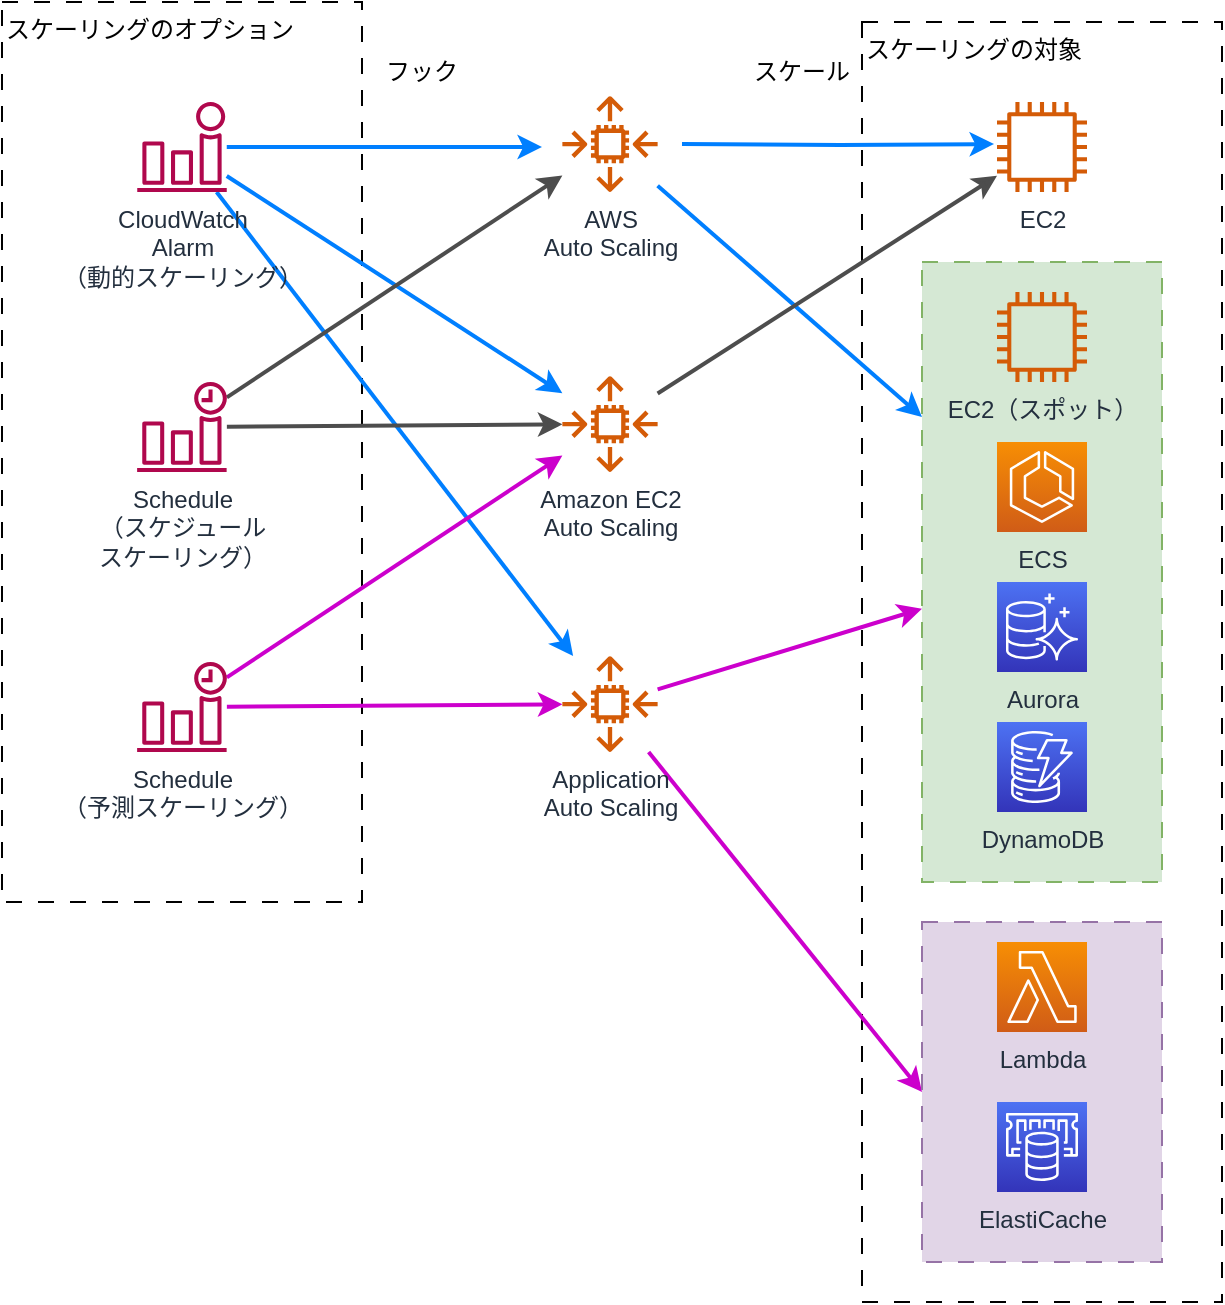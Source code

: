 <mxfile version="21.0.6" type="github" pages="6">
  <diagram name="Page-1" id="WvbBg32lGgJ5YiQN1U2Q">
    <mxGraphModel dx="1434" dy="732" grid="1" gridSize="10" guides="1" tooltips="1" connect="1" arrows="1" fold="1" page="1" pageScale="1" pageWidth="850" pageHeight="1100" math="0" shadow="0">
      <root>
        <mxCell id="0" />
        <mxCell id="1" parent="0" />
        <mxCell id="C5bsfpaRt19e3PNGSJn6-1" value="スケーリングのオプション" style="rounded=0;whiteSpace=wrap;html=1;align=left;dashed=1;dashPattern=8 8;verticalAlign=top;" vertex="1" parent="1">
          <mxGeometry x="80" y="80" width="180" height="450" as="geometry" />
        </mxCell>
        <mxCell id="C5bsfpaRt19e3PNGSJn6-2" value="スケーリングの対象" style="rounded=0;whiteSpace=wrap;html=1;align=left;dashed=1;dashPattern=8 8;verticalAlign=top;" vertex="1" parent="1">
          <mxGeometry x="510" y="90" width="180" height="640" as="geometry" />
        </mxCell>
        <mxCell id="C5bsfpaRt19e3PNGSJn6-19" style="edgeStyle=orthogonalEdgeStyle;rounded=0;orthogonalLoop=1;jettySize=auto;html=1;strokeWidth=2;strokeColor=#007FFF;" edge="1" parent="1" source="C5bsfpaRt19e3PNGSJn6-3">
          <mxGeometry relative="1" as="geometry">
            <mxPoint x="350" y="152.5" as="targetPoint" />
          </mxGeometry>
        </mxCell>
        <mxCell id="C5bsfpaRt19e3PNGSJn6-20" style="rounded=0;orthogonalLoop=1;jettySize=auto;html=1;strokeWidth=2;strokeColor=#007FFF;" edge="1" parent="1" source="C5bsfpaRt19e3PNGSJn6-3" target="C5bsfpaRt19e3PNGSJn6-7">
          <mxGeometry relative="1" as="geometry">
            <mxPoint x="350" y="290" as="targetPoint" />
          </mxGeometry>
        </mxCell>
        <mxCell id="C5bsfpaRt19e3PNGSJn6-21" style="rounded=0;orthogonalLoop=1;jettySize=auto;html=1;strokeWidth=2;strokeColor=#007FFF;" edge="1" parent="1" source="C5bsfpaRt19e3PNGSJn6-3" target="C5bsfpaRt19e3PNGSJn6-8">
          <mxGeometry relative="1" as="geometry" />
        </mxCell>
        <mxCell id="C5bsfpaRt19e3PNGSJn6-3" value="CloudWatch&lt;br&gt;Alarm&lt;br&gt;（動的スケーリング）" style="sketch=0;outlineConnect=0;fontColor=#232F3E;gradientColor=none;fillColor=#B0084D;strokeColor=none;dashed=0;verticalLabelPosition=bottom;verticalAlign=top;align=center;html=1;fontSize=12;fontStyle=0;aspect=fixed;pointerEvents=1;shape=mxgraph.aws4.alarm;" vertex="1" parent="1">
          <mxGeometry x="147.5" y="130" width="45" height="45" as="geometry" />
        </mxCell>
        <mxCell id="C5bsfpaRt19e3PNGSJn6-27" style="rounded=0;orthogonalLoop=1;jettySize=auto;html=1;strokeWidth=2;strokeColor=#CC00CC;" edge="1" parent="1" source="C5bsfpaRt19e3PNGSJn6-4" target="C5bsfpaRt19e3PNGSJn6-7">
          <mxGeometry relative="1" as="geometry" />
        </mxCell>
        <mxCell id="C5bsfpaRt19e3PNGSJn6-28" style="rounded=0;orthogonalLoop=1;jettySize=auto;html=1;strokeWidth=2;strokeColor=#CC00CC;" edge="1" parent="1" source="C5bsfpaRt19e3PNGSJn6-4" target="C5bsfpaRt19e3PNGSJn6-8">
          <mxGeometry relative="1" as="geometry" />
        </mxCell>
        <mxCell id="C5bsfpaRt19e3PNGSJn6-4" value="Schedule&lt;br&gt;（予測スケーリング）" style="sketch=0;outlineConnect=0;fontColor=#232F3E;gradientColor=none;fillColor=#B0084D;strokeColor=none;dashed=0;verticalLabelPosition=bottom;verticalAlign=top;align=center;html=1;fontSize=12;fontStyle=0;aspect=fixed;pointerEvents=1;shape=mxgraph.aws4.event_time_based;" vertex="1" parent="1">
          <mxGeometry x="147.5" y="410" width="45" height="45" as="geometry" />
        </mxCell>
        <mxCell id="C5bsfpaRt19e3PNGSJn6-24" style="rounded=0;orthogonalLoop=1;jettySize=auto;html=1;strokeWidth=2;strokeColor=#4D4D4D;" edge="1" parent="1" source="C5bsfpaRt19e3PNGSJn6-5" target="C5bsfpaRt19e3PNGSJn6-6">
          <mxGeometry relative="1" as="geometry" />
        </mxCell>
        <mxCell id="C5bsfpaRt19e3PNGSJn6-25" style="rounded=0;orthogonalLoop=1;jettySize=auto;html=1;strokeWidth=2;strokeColor=#4D4D4D;" edge="1" parent="1" source="C5bsfpaRt19e3PNGSJn6-5" target="C5bsfpaRt19e3PNGSJn6-7">
          <mxGeometry relative="1" as="geometry" />
        </mxCell>
        <mxCell id="C5bsfpaRt19e3PNGSJn6-5" value="Schedule&lt;br&gt;（スケジュール&lt;br&gt;スケーリング）" style="sketch=0;outlineConnect=0;fontColor=#232F3E;gradientColor=none;fillColor=#B0084D;strokeColor=none;dashed=0;verticalLabelPosition=bottom;verticalAlign=top;align=center;html=1;fontSize=12;fontStyle=0;aspect=fixed;pointerEvents=1;shape=mxgraph.aws4.event_time_based;" vertex="1" parent="1">
          <mxGeometry x="147.5" y="270" width="45" height="45" as="geometry" />
        </mxCell>
        <mxCell id="C5bsfpaRt19e3PNGSJn6-22" style="edgeStyle=orthogonalEdgeStyle;rounded=0;orthogonalLoop=1;jettySize=auto;html=1;entryX=-0.033;entryY=0.467;entryDx=0;entryDy=0;entryPerimeter=0;strokeWidth=2;strokeColor=#007FFF;" edge="1" parent="1" target="C5bsfpaRt19e3PNGSJn6-10">
          <mxGeometry relative="1" as="geometry">
            <mxPoint x="420" y="151" as="sourcePoint" />
          </mxGeometry>
        </mxCell>
        <mxCell id="C5bsfpaRt19e3PNGSJn6-23" style="rounded=0;orthogonalLoop=1;jettySize=auto;html=1;entryX=0;entryY=0.25;entryDx=0;entryDy=0;strokeWidth=2;strokeColor=#007FFF;" edge="1" parent="1" source="C5bsfpaRt19e3PNGSJn6-6" target="C5bsfpaRt19e3PNGSJn6-11">
          <mxGeometry relative="1" as="geometry" />
        </mxCell>
        <mxCell id="C5bsfpaRt19e3PNGSJn6-6" value="AWS&lt;br&gt;Auto Scaling" style="sketch=0;outlineConnect=0;fontColor=#232F3E;gradientColor=none;fillColor=#D45B07;strokeColor=none;dashed=0;verticalLabelPosition=bottom;verticalAlign=top;align=center;html=1;fontSize=12;fontStyle=0;aspect=fixed;pointerEvents=1;shape=mxgraph.aws4.auto_scaling2;" vertex="1" parent="1">
          <mxGeometry x="360" y="127" width="48" height="48" as="geometry" />
        </mxCell>
        <mxCell id="C5bsfpaRt19e3PNGSJn6-26" style="rounded=0;orthogonalLoop=1;jettySize=auto;html=1;strokeWidth=2;strokeColor=#4D4D4D;" edge="1" parent="1" source="C5bsfpaRt19e3PNGSJn6-7" target="C5bsfpaRt19e3PNGSJn6-10">
          <mxGeometry relative="1" as="geometry" />
        </mxCell>
        <mxCell id="C5bsfpaRt19e3PNGSJn6-7" value="Amazon EC2&lt;br&gt;Auto Scaling" style="sketch=0;outlineConnect=0;fontColor=#232F3E;gradientColor=none;fillColor=#D45B07;strokeColor=none;dashed=0;verticalLabelPosition=bottom;verticalAlign=top;align=center;html=1;fontSize=12;fontStyle=0;aspect=fixed;pointerEvents=1;shape=mxgraph.aws4.auto_scaling2;" vertex="1" parent="1">
          <mxGeometry x="360" y="267" width="48" height="48" as="geometry" />
        </mxCell>
        <mxCell id="C5bsfpaRt19e3PNGSJn6-29" style="rounded=0;orthogonalLoop=1;jettySize=auto;html=1;strokeWidth=2;strokeColor=#CC00CC;" edge="1" parent="1" source="C5bsfpaRt19e3PNGSJn6-8" target="C5bsfpaRt19e3PNGSJn6-11">
          <mxGeometry relative="1" as="geometry" />
        </mxCell>
        <mxCell id="C5bsfpaRt19e3PNGSJn6-30" style="rounded=0;orthogonalLoop=1;jettySize=auto;html=1;entryX=0;entryY=0.5;entryDx=0;entryDy=0;strokeWidth=2;strokeColor=#CC00CC;" edge="1" parent="1" source="C5bsfpaRt19e3PNGSJn6-8" target="C5bsfpaRt19e3PNGSJn6-16">
          <mxGeometry relative="1" as="geometry" />
        </mxCell>
        <mxCell id="C5bsfpaRt19e3PNGSJn6-8" value="Application&lt;br&gt;Auto Scaling" style="sketch=0;outlineConnect=0;fontColor=#232F3E;gradientColor=none;fillColor=#D45B07;strokeColor=none;dashed=0;verticalLabelPosition=bottom;verticalAlign=top;align=center;html=1;fontSize=12;fontStyle=0;aspect=fixed;pointerEvents=1;shape=mxgraph.aws4.auto_scaling2;" vertex="1" parent="1">
          <mxGeometry x="360" y="407" width="48" height="48" as="geometry" />
        </mxCell>
        <mxCell id="C5bsfpaRt19e3PNGSJn6-10" value="EC2" style="sketch=0;outlineConnect=0;fontColor=#232F3E;gradientColor=none;fillColor=#D45B07;strokeColor=none;dashed=0;verticalLabelPosition=bottom;verticalAlign=top;align=center;html=1;fontSize=12;fontStyle=0;aspect=fixed;pointerEvents=1;shape=mxgraph.aws4.instance2;" vertex="1" parent="1">
          <mxGeometry x="577.5" y="130" width="45" height="45" as="geometry" />
        </mxCell>
        <mxCell id="C5bsfpaRt19e3PNGSJn6-11" value="" style="rounded=0;whiteSpace=wrap;html=1;align=left;dashed=1;dashPattern=8 8;verticalAlign=top;fillColor=#d5e8d4;strokeColor=#82b366;" vertex="1" parent="1">
          <mxGeometry x="540" y="210" width="120" height="310" as="geometry" />
        </mxCell>
        <mxCell id="C5bsfpaRt19e3PNGSJn6-12" value="EC2（スポット）" style="sketch=0;outlineConnect=0;fontColor=#232F3E;gradientColor=none;fillColor=#D45B07;strokeColor=none;dashed=0;verticalLabelPosition=bottom;verticalAlign=top;align=center;html=1;fontSize=12;fontStyle=0;aspect=fixed;pointerEvents=1;shape=mxgraph.aws4.instance2;" vertex="1" parent="1">
          <mxGeometry x="577.5" y="225" width="45" height="45" as="geometry" />
        </mxCell>
        <mxCell id="C5bsfpaRt19e3PNGSJn6-13" value="ECS" style="sketch=0;points=[[0,0,0],[0.25,0,0],[0.5,0,0],[0.75,0,0],[1,0,0],[0,1,0],[0.25,1,0],[0.5,1,0],[0.75,1,0],[1,1,0],[0,0.25,0],[0,0.5,0],[0,0.75,0],[1,0.25,0],[1,0.5,0],[1,0.75,0]];outlineConnect=0;fontColor=#232F3E;gradientColor=#F78E04;gradientDirection=north;fillColor=#D05C17;strokeColor=#ffffff;dashed=0;verticalLabelPosition=bottom;verticalAlign=top;align=center;html=1;fontSize=12;fontStyle=0;aspect=fixed;shape=mxgraph.aws4.resourceIcon;resIcon=mxgraph.aws4.ecs;" vertex="1" parent="1">
          <mxGeometry x="577.5" y="300" width="45" height="45" as="geometry" />
        </mxCell>
        <mxCell id="C5bsfpaRt19e3PNGSJn6-14" value="Aurora" style="sketch=0;points=[[0,0,0],[0.25,0,0],[0.5,0,0],[0.75,0,0],[1,0,0],[0,1,0],[0.25,1,0],[0.5,1,0],[0.75,1,0],[1,1,0],[0,0.25,0],[0,0.5,0],[0,0.75,0],[1,0.25,0],[1,0.5,0],[1,0.75,0]];outlineConnect=0;fontColor=#232F3E;gradientColor=#4D72F3;gradientDirection=north;fillColor=#3334B9;strokeColor=#ffffff;dashed=0;verticalLabelPosition=bottom;verticalAlign=top;align=center;html=1;fontSize=12;fontStyle=0;aspect=fixed;shape=mxgraph.aws4.resourceIcon;resIcon=mxgraph.aws4.aurora;" vertex="1" parent="1">
          <mxGeometry x="577.5" y="370" width="45" height="45" as="geometry" />
        </mxCell>
        <mxCell id="C5bsfpaRt19e3PNGSJn6-15" value="DynamoDB" style="sketch=0;points=[[0,0,0],[0.25,0,0],[0.5,0,0],[0.75,0,0],[1,0,0],[0,1,0],[0.25,1,0],[0.5,1,0],[0.75,1,0],[1,1,0],[0,0.25,0],[0,0.5,0],[0,0.75,0],[1,0.25,0],[1,0.5,0],[1,0.75,0]];outlineConnect=0;fontColor=#232F3E;gradientColor=#4D72F3;gradientDirection=north;fillColor=#3334B9;strokeColor=#ffffff;dashed=0;verticalLabelPosition=bottom;verticalAlign=top;align=center;html=1;fontSize=12;fontStyle=0;aspect=fixed;shape=mxgraph.aws4.resourceIcon;resIcon=mxgraph.aws4.dynamodb;" vertex="1" parent="1">
          <mxGeometry x="577.5" y="440" width="45" height="45" as="geometry" />
        </mxCell>
        <mxCell id="C5bsfpaRt19e3PNGSJn6-16" value="" style="rounded=0;whiteSpace=wrap;html=1;align=left;dashed=1;dashPattern=8 8;verticalAlign=top;fillColor=#e1d5e7;strokeColor=#9673a6;" vertex="1" parent="1">
          <mxGeometry x="540" y="540" width="120" height="170" as="geometry" />
        </mxCell>
        <mxCell id="C5bsfpaRt19e3PNGSJn6-17" value="Lambda" style="sketch=0;points=[[0,0,0],[0.25,0,0],[0.5,0,0],[0.75,0,0],[1,0,0],[0,1,0],[0.25,1,0],[0.5,1,0],[0.75,1,0],[1,1,0],[0,0.25,0],[0,0.5,0],[0,0.75,0],[1,0.25,0],[1,0.5,0],[1,0.75,0]];outlineConnect=0;fontColor=#232F3E;gradientColor=#F78E04;gradientDirection=north;fillColor=#D05C17;strokeColor=#ffffff;dashed=0;verticalLabelPosition=bottom;verticalAlign=top;align=center;html=1;fontSize=12;fontStyle=0;aspect=fixed;shape=mxgraph.aws4.resourceIcon;resIcon=mxgraph.aws4.lambda;" vertex="1" parent="1">
          <mxGeometry x="577.5" y="550" width="45" height="45" as="geometry" />
        </mxCell>
        <mxCell id="C5bsfpaRt19e3PNGSJn6-18" value="ElastiCache" style="sketch=0;points=[[0,0,0],[0.25,0,0],[0.5,0,0],[0.75,0,0],[1,0,0],[0,1,0],[0.25,1,0],[0.5,1,0],[0.75,1,0],[1,1,0],[0,0.25,0],[0,0.5,0],[0,0.75,0],[1,0.25,0],[1,0.5,0],[1,0.75,0]];outlineConnect=0;fontColor=#232F3E;gradientColor=#4D72F3;gradientDirection=north;fillColor=#3334B9;strokeColor=#ffffff;dashed=0;verticalLabelPosition=bottom;verticalAlign=top;align=center;html=1;fontSize=12;fontStyle=0;aspect=fixed;shape=mxgraph.aws4.resourceIcon;resIcon=mxgraph.aws4.elasticache;" vertex="1" parent="1">
          <mxGeometry x="577.5" y="630" width="45" height="45" as="geometry" />
        </mxCell>
        <mxCell id="C5bsfpaRt19e3PNGSJn6-31" value="フック" style="text;strokeColor=none;align=center;fillColor=none;html=1;verticalAlign=middle;whiteSpace=wrap;rounded=0;" vertex="1" parent="1">
          <mxGeometry x="260" y="100" width="60" height="30" as="geometry" />
        </mxCell>
        <mxCell id="C5bsfpaRt19e3PNGSJn6-34" value="スケール" style="text;strokeColor=none;align=center;fillColor=none;html=1;verticalAlign=middle;whiteSpace=wrap;rounded=0;" vertex="1" parent="1">
          <mxGeometry x="450" y="100" width="60" height="30" as="geometry" />
        </mxCell>
      </root>
    </mxGraphModel>
  </diagram>
  <diagram id="EoiYF7_WPv47x6bE-Ybb" name="Page-2">
    <mxGraphModel dx="1434" dy="732" grid="1" gridSize="10" guides="1" tooltips="1" connect="1" arrows="1" fold="1" page="1" pageScale="1" pageWidth="827" pageHeight="1169" math="0" shadow="0">
      <root>
        <mxCell id="0" />
        <mxCell id="1" parent="0" />
        <mxCell id="QT22omi0MAvXFL5j0EmE-10" style="edgeStyle=orthogonalEdgeStyle;rounded=0;orthogonalLoop=1;jettySize=auto;html=1;strokeWidth=2;strokeColor=#007FFF;" edge="1" parent="1" source="Dh_oc8m1osmXScSKnl5n-1" target="Dh_oc8m1osmXScSKnl5n-3">
          <mxGeometry relative="1" as="geometry" />
        </mxCell>
        <mxCell id="Dh_oc8m1osmXScSKnl5n-1" value="&amp;nbsp; &amp;nbsp;ALB" style="sketch=0;outlineConnect=0;fontColor=#232F3E;gradientColor=none;fillColor=#4D27AA;strokeColor=none;dashed=0;verticalLabelPosition=middle;verticalAlign=middle;align=left;html=1;fontSize=12;fontStyle=0;aspect=fixed;pointerEvents=1;shape=mxgraph.aws4.application_load_balancer;labelPosition=right;" vertex="1" parent="1">
          <mxGeometry x="377.5" y="300" width="45" height="45" as="geometry" />
        </mxCell>
        <mxCell id="QT22omi0MAvXFL5j0EmE-9" style="edgeStyle=orthogonalEdgeStyle;rounded=0;orthogonalLoop=1;jettySize=auto;html=1;strokeWidth=2;strokeColor=#007FFF;" edge="1" parent="1" source="Dh_oc8m1osmXScSKnl5n-2" target="Dh_oc8m1osmXScSKnl5n-1">
          <mxGeometry relative="1" as="geometry" />
        </mxCell>
        <mxCell id="Dh_oc8m1osmXScSKnl5n-2" value="&amp;nbsp; Users" style="sketch=0;pointerEvents=1;shadow=0;dashed=0;html=1;strokeColor=none;labelPosition=right;verticalLabelPosition=middle;verticalAlign=middle;align=left;fillColor=#505050;shape=mxgraph.mscae.intune.user_group" vertex="1" parent="1">
          <mxGeometry x="375" y="230" width="50" height="37" as="geometry" />
        </mxCell>
        <mxCell id="QT22omi0MAvXFL5j0EmE-11" style="edgeStyle=orthogonalEdgeStyle;rounded=0;orthogonalLoop=1;jettySize=auto;html=1;entryX=0.5;entryY=0;entryDx=0;entryDy=0;strokeWidth=2;strokeColor=#007FFF;" edge="1" parent="1" source="Dh_oc8m1osmXScSKnl5n-3" target="Dh_oc8m1osmXScSKnl5n-4">
          <mxGeometry relative="1" as="geometry" />
        </mxCell>
        <mxCell id="Dh_oc8m1osmXScSKnl5n-3" value="ターゲットグループ" style="rounded=0;whiteSpace=wrap;html=1;fillColor=#dae8fc;strokeColor=#6c8ebf;" vertex="1" parent="1">
          <mxGeometry x="320" y="370" width="160" height="40" as="geometry" />
        </mxCell>
        <mxCell id="QT22omi0MAvXFL5j0EmE-7" value="" style="group;labelPosition=right;verticalLabelPosition=middle;align=left;verticalAlign=middle;" vertex="1" connectable="0" parent="1">
          <mxGeometry x="247.5" y="440" width="305" height="120" as="geometry" />
        </mxCell>
        <mxCell id="Dh_oc8m1osmXScSKnl5n-4" value="Auto Scaling group" style="points=[[0,0],[0.25,0],[0.5,0],[0.75,0],[1,0],[1,0.25],[1,0.5],[1,0.75],[1,1],[0.75,1],[0.5,1],[0.25,1],[0,1],[0,0.75],[0,0.5],[0,0.25]];outlineConnect=0;gradientColor=none;html=1;whiteSpace=wrap;fontSize=12;fontStyle=0;container=1;pointerEvents=0;collapsible=0;recursiveResize=0;shape=mxgraph.aws4.groupCenter;grIcon=mxgraph.aws4.group_auto_scaling_group;grStroke=1;strokeColor=#D86613;fillColor=none;verticalAlign=top;align=center;fontColor=#D86613;dashed=1;spacingTop=25;" vertex="1" parent="QT22omi0MAvXFL5j0EmE-7">
          <mxGeometry width="305" height="120" as="geometry" />
        </mxCell>
        <mxCell id="QT22omi0MAvXFL5j0EmE-1" value="" style="sketch=0;outlineConnect=0;fontColor=#232F3E;gradientColor=none;fillColor=#D45B07;strokeColor=none;dashed=0;verticalLabelPosition=bottom;verticalAlign=top;align=center;html=1;fontSize=12;fontStyle=0;aspect=fixed;pointerEvents=1;shape=mxgraph.aws4.instance2;flipH=1;" vertex="1" parent="Dh_oc8m1osmXScSKnl5n-4">
          <mxGeometry x="15" y="60" width="45" height="45" as="geometry" />
        </mxCell>
        <mxCell id="QT22omi0MAvXFL5j0EmE-2" value="" style="sketch=0;outlineConnect=0;fontColor=#232F3E;gradientColor=none;fillColor=#D45B07;strokeColor=none;dashed=0;verticalLabelPosition=bottom;verticalAlign=top;align=center;html=1;fontSize=12;fontStyle=0;aspect=fixed;pointerEvents=1;shape=mxgraph.aws4.instance2;flipH=1;" vertex="1" parent="Dh_oc8m1osmXScSKnl5n-4">
          <mxGeometry x="78" y="60" width="45" height="45" as="geometry" />
        </mxCell>
        <mxCell id="QT22omi0MAvXFL5j0EmE-6" value="" style="rounded=0;whiteSpace=wrap;html=1;fillColor=none;dashed=1;strokeWidth=2;strokeColor=#B3B3B3;flipH=1;" vertex="1" parent="Dh_oc8m1osmXScSKnl5n-4">
          <mxGeometry x="255" y="65" width="35" height="35" as="geometry" />
        </mxCell>
        <mxCell id="QT22omi0MAvXFL5j0EmE-3" value="" style="sketch=0;outlineConnect=0;fontColor=#232F3E;gradientColor=none;fillColor=#D45B07;strokeColor=none;dashed=0;verticalLabelPosition=bottom;verticalAlign=top;align=center;html=1;fontSize=12;fontStyle=0;aspect=fixed;pointerEvents=1;shape=mxgraph.aws4.instance2;flipH=1;" vertex="1" parent="QT22omi0MAvXFL5j0EmE-7">
          <mxGeometry x="140" y="60" width="45" height="45" as="geometry" />
        </mxCell>
        <mxCell id="QT22omi0MAvXFL5j0EmE-5" value="" style="rounded=0;whiteSpace=wrap;html=1;fillColor=none;dashed=1;strokeWidth=2;strokeColor=#B3B3B3;flipH=1;" vertex="1" parent="QT22omi0MAvXFL5j0EmE-7">
          <mxGeometry x="203" y="65" width="35" height="35" as="geometry" />
        </mxCell>
      </root>
    </mxGraphModel>
  </diagram>
  <diagram id="oAqFy-yIyf2DTwzK6a1D" name="Page-3">
    <mxGraphModel dx="1434" dy="732" grid="1" gridSize="10" guides="1" tooltips="1" connect="1" arrows="1" fold="1" page="1" pageScale="1" pageWidth="827" pageHeight="1169" math="0" shadow="0">
      <root>
        <mxCell id="0" />
        <mxCell id="1" parent="0" />
        <mxCell id="cBtCdmLjNi99Bk0PsFkJ-1" value="ElastiCache" style="sketch=0;points=[[0,0,0],[0.25,0,0],[0.5,0,0],[0.75,0,0],[1,0,0],[0,1,0],[0.25,1,0],[0.5,1,0],[0.75,1,0],[1,1,0],[0,0.25,0],[0,0.5,0],[0,0.75,0],[1,0.25,0],[1,0.5,0],[1,0.75,0]];outlineConnect=0;fontColor=#232F3E;gradientColor=#4D72F3;gradientDirection=north;fillColor=#3334B9;strokeColor=#ffffff;dashed=0;verticalLabelPosition=bottom;verticalAlign=top;align=center;html=1;fontSize=12;fontStyle=0;aspect=fixed;shape=mxgraph.aws4.resourceIcon;resIcon=mxgraph.aws4.elasticache;" vertex="1" parent="1">
          <mxGeometry x="360" y="306.5" width="45" height="45" as="geometry" />
        </mxCell>
        <mxCell id="xLGPkw8RZa5BioAqpcR5-3" style="edgeStyle=orthogonalEdgeStyle;rounded=0;orthogonalLoop=1;jettySize=auto;html=1;strokeWidth=2;strokeColor=#007FFF;" edge="1" parent="1" source="xLGPkw8RZa5BioAqpcR5-1" target="cBtCdmLjNi99Bk0PsFkJ-1">
          <mxGeometry relative="1" as="geometry" />
        </mxCell>
        <mxCell id="xLGPkw8RZa5BioAqpcR5-5" style="edgeStyle=orthogonalEdgeStyle;rounded=0;orthogonalLoop=1;jettySize=auto;html=1;entryX=0.5;entryY=0;entryDx=0;entryDy=0;entryPerimeter=0;strokeWidth=2;strokeColor=#007FFF;" edge="1" parent="1" source="xLGPkw8RZa5BioAqpcR5-1" target="xLGPkw8RZa5BioAqpcR5-2">
          <mxGeometry relative="1" as="geometry">
            <Array as="points">
              <mxPoint x="203" y="260" />
              <mxPoint x="563" y="260" />
            </Array>
          </mxGeometry>
        </mxCell>
        <mxCell id="xLGPkw8RZa5BioAqpcR5-1" value="APP" style="sketch=0;outlineConnect=0;fontColor=#232F3E;gradientColor=none;fillColor=#D45B07;strokeColor=none;dashed=0;verticalLabelPosition=bottom;verticalAlign=top;align=center;html=1;fontSize=12;fontStyle=0;aspect=fixed;pointerEvents=1;shape=mxgraph.aws4.instance2;flipH=1;" vertex="1" parent="1">
          <mxGeometry x="180" y="306.5" width="45" height="45" as="geometry" />
        </mxCell>
        <mxCell id="xLGPkw8RZa5BioAqpcR5-2" value="RDS" style="sketch=0;points=[[0,0,0],[0.25,0,0],[0.5,0,0],[0.75,0,0],[1,0,0],[0,1,0],[0.25,1,0],[0.5,1,0],[0.75,1,0],[1,1,0],[0,0.25,0],[0,0.5,0],[0,0.75,0],[1,0.25,0],[1,0.5,0],[1,0.75,0]];outlineConnect=0;fontColor=#232F3E;gradientColor=#4D72F3;gradientDirection=north;fillColor=#3334B9;strokeColor=#ffffff;dashed=0;verticalLabelPosition=bottom;verticalAlign=top;align=center;html=1;fontSize=12;fontStyle=0;aspect=fixed;shape=mxgraph.aws4.resourceIcon;resIcon=mxgraph.aws4.rds;" vertex="1" parent="1">
          <mxGeometry x="540" y="306.5" width="45" height="45" as="geometry" />
        </mxCell>
        <mxCell id="piKFGiHipK-M6mdkRIV--1" value="キャッシュヒット" style="text;strokeColor=none;align=center;fillColor=none;html=1;verticalAlign=middle;whiteSpace=wrap;rounded=0;" vertex="1" parent="1">
          <mxGeometry x="240" y="294" width="70" height="30" as="geometry" />
        </mxCell>
        <mxCell id="piKFGiHipK-M6mdkRIV--2" value="キャッシュミス" style="text;strokeColor=none;align=center;fillColor=none;html=1;verticalAlign=middle;whiteSpace=wrap;rounded=0;" vertex="1" parent="1">
          <mxGeometry x="320" y="230" width="150" height="30" as="geometry" />
        </mxCell>
        <mxCell id="jrxTqVLSPsszYqpZPHAn-1" value="ElastiCacheの概要" style="text;strokeColor=none;align=center;fillColor=none;html=1;verticalAlign=middle;whiteSpace=wrap;rounded=0;" vertex="1" parent="1">
          <mxGeometry x="150" y="410" width="160" height="30" as="geometry" />
        </mxCell>
      </root>
    </mxGraphModel>
  </diagram>
  <diagram id="DyzNzWYH2hsE-INk97xk" name="Page-4">
    <mxGraphModel dx="1434" dy="732" grid="1" gridSize="10" guides="1" tooltips="1" connect="1" arrows="1" fold="1" page="1" pageScale="1" pageWidth="827" pageHeight="1169" math="0" shadow="0">
      <root>
        <mxCell id="0" />
        <mxCell id="1" parent="0" />
        <mxCell id="QFdx6nYrZKNdO7qHOgHg-12" style="rounded=0;orthogonalLoop=1;jettySize=auto;html=1;entryX=-0.012;entryY=0.379;entryDx=0;entryDy=0;strokeWidth=2;strokeColor=#007FFF;entryPerimeter=0;" edge="1" parent="1" source="QFdx6nYrZKNdO7qHOgHg-4" target="QFdx6nYrZKNdO7qHOgHg-8">
          <mxGeometry relative="1" as="geometry" />
        </mxCell>
        <mxCell id="QFdx6nYrZKNdO7qHOgHg-4" value="APP" style="sketch=0;outlineConnect=0;fontColor=#232F3E;gradientColor=none;fillColor=#D45B07;strokeColor=none;dashed=0;verticalLabelPosition=bottom;verticalAlign=top;align=center;html=1;fontSize=12;fontStyle=0;aspect=fixed;pointerEvents=1;shape=mxgraph.aws4.instance2;flipH=1;" vertex="1" parent="1">
          <mxGeometry x="220" y="190" width="45" height="45" as="geometry" />
        </mxCell>
        <mxCell id="QFdx6nYrZKNdO7qHOgHg-7" value="set/get" style="text;strokeColor=none;align=center;fillColor=none;html=1;verticalAlign=middle;whiteSpace=wrap;rounded=0;rotation=20;" vertex="1" parent="1">
          <mxGeometry x="240" y="205" width="150" height="30" as="geometry" />
        </mxCell>
        <mxCell id="QFdx6nYrZKNdO7qHOgHg-8" value="クラスタ" style="fillColor=none;strokeColor=#5A6C86;dashed=1;verticalAlign=top;fontStyle=0;fontColor=#5A6C86;whiteSpace=wrap;html=1;" vertex="1" parent="1">
          <mxGeometry x="370" y="170" width="160" height="240" as="geometry" />
        </mxCell>
        <mxCell id="QFdx6nYrZKNdO7qHOgHg-9" value="　ElastiCache&lt;br&gt;　ノード1" style="sketch=0;points=[[0,0,0],[0.25,0,0],[0.5,0,0],[0.75,0,0],[1,0,0],[0,1,0],[0.25,1,0],[0.5,1,0],[0.75,1,0],[1,1,0],[0,0.25,0],[0,0.5,0],[0,0.75,0],[1,0.25,0],[1,0.5,0],[1,0.75,0]];outlineConnect=0;fontColor=#232F3E;gradientColor=#4D72F3;gradientDirection=north;fillColor=#3334B9;strokeColor=#ffffff;dashed=0;verticalLabelPosition=middle;verticalAlign=middle;align=left;html=1;fontSize=12;fontStyle=0;aspect=fixed;shape=mxgraph.aws4.resourceIcon;resIcon=mxgraph.aws4.elasticache;labelPosition=right;" vertex="1" parent="1">
          <mxGeometry x="390" y="206.5" width="45" height="45" as="geometry" />
        </mxCell>
        <mxCell id="QFdx6nYrZKNdO7qHOgHg-10" value="　ElastiCache&lt;br&gt;　ノード2" style="sketch=0;points=[[0,0,0],[0.25,0,0],[0.5,0,0],[0.75,0,0],[1,0,0],[0,1,0],[0.25,1,0],[0.5,1,0],[0.75,1,0],[1,1,0],[0,0.25,0],[0,0.5,0],[0,0.75,0],[1,0.25,0],[1,0.5,0],[1,0.75,0]];outlineConnect=0;fontColor=#232F3E;gradientColor=#4D72F3;gradientDirection=north;fillColor=#3334B9;strokeColor=#ffffff;dashed=0;verticalLabelPosition=middle;verticalAlign=middle;align=left;html=1;fontSize=12;fontStyle=0;aspect=fixed;shape=mxgraph.aws4.resourceIcon;resIcon=mxgraph.aws4.elasticache;labelPosition=right;" vertex="1" parent="1">
          <mxGeometry x="390" y="275" width="45" height="45" as="geometry" />
        </mxCell>
        <mxCell id="QFdx6nYrZKNdO7qHOgHg-11" value="　ElastiCache&lt;br&gt;　ノード3" style="sketch=0;points=[[0,0,0],[0.25,0,0],[0.5,0,0],[0.75,0,0],[1,0,0],[0,1,0],[0.25,1,0],[0.5,1,0],[0.75,1,0],[1,1,0],[0,0.25,0],[0,0.5,0],[0,0.75,0],[1,0.25,0],[1,0.5,0],[1,0.75,0]];outlineConnect=0;fontColor=#232F3E;gradientColor=#4D72F3;gradientDirection=north;fillColor=#3334B9;strokeColor=#ffffff;dashed=0;verticalLabelPosition=middle;verticalAlign=middle;align=left;html=1;fontSize=12;fontStyle=0;aspect=fixed;shape=mxgraph.aws4.resourceIcon;resIcon=mxgraph.aws4.elasticache;labelPosition=right;" vertex="1" parent="1">
          <mxGeometry x="390" y="340" width="45" height="45" as="geometry" />
        </mxCell>
        <mxCell id="QFdx6nYrZKNdO7qHOgHg-15" style="rounded=0;orthogonalLoop=1;jettySize=auto;html=1;entryX=0;entryY=0.5;entryDx=0;entryDy=0;strokeWidth=2;strokeColor=#007FFF;" edge="1" parent="1" source="QFdx6nYrZKNdO7qHOgHg-14">
          <mxGeometry relative="1" as="geometry">
            <mxPoint x="370" y="350" as="targetPoint" />
          </mxGeometry>
        </mxCell>
        <mxCell id="QFdx6nYrZKNdO7qHOgHg-14" value="APP" style="sketch=0;outlineConnect=0;fontColor=#232F3E;gradientColor=none;fillColor=#D45B07;strokeColor=none;dashed=0;verticalLabelPosition=bottom;verticalAlign=top;align=center;html=1;fontSize=12;fontStyle=0;aspect=fixed;pointerEvents=1;shape=mxgraph.aws4.instance2;flipH=1;" vertex="1" parent="1">
          <mxGeometry x="230" y="380" width="45" height="45" as="geometry" />
        </mxCell>
        <mxCell id="QFdx6nYrZKNdO7qHOgHg-16" value="set/get" style="text;strokeColor=none;align=center;fillColor=none;html=1;verticalAlign=middle;whiteSpace=wrap;rounded=0;rotation=-25;" vertex="1" parent="1">
          <mxGeometry x="240" y="340" width="150" height="30" as="geometry" />
        </mxCell>
        <mxCell id="J2_tkXmfkv9woCNOckBD-1" value="Memcachedのスケール" style="text;strokeColor=none;align=center;fillColor=none;html=1;verticalAlign=middle;whiteSpace=wrap;rounded=0;" vertex="1" parent="1">
          <mxGeometry x="200" y="460" width="160" height="30" as="geometry" />
        </mxCell>
      </root>
    </mxGraphModel>
  </diagram>
  <diagram id="IbC4qamPojUCs72Gjmku" name="Page-5">
    <mxGraphModel dx="1434" dy="732" grid="1" gridSize="10" guides="1" tooltips="1" connect="1" arrows="1" fold="1" page="1" pageScale="1" pageWidth="827" pageHeight="1169" math="0" shadow="0">
      <root>
        <mxCell id="0" />
        <mxCell id="1" parent="0" />
        <mxCell id="OFBfOKdZXdZcIsfmt_C4-1" value="アベイラビリティゾーン" style="fillColor=none;strokeColor=#5A6C86;dashed=1;verticalAlign=top;fontStyle=0;fontColor=#000000;whiteSpace=wrap;html=1;fontSize=14;" vertex="1" parent="1">
          <mxGeometry x="180" y="140" width="480" height="190" as="geometry" />
        </mxCell>
        <mxCell id="OFBfOKdZXdZcIsfmt_C4-3" style="edgeStyle=orthogonalEdgeStyle;rounded=0;orthogonalLoop=1;jettySize=auto;html=1;entryX=0;entryY=0.5;entryDx=0;entryDy=0;entryPerimeter=0;strokeWidth=2;strokeColor=#007FFF;" edge="1" parent="1" source="SjmGd8zLxGfsL0BmAM1d-1">
          <mxGeometry relative="1" as="geometry">
            <mxPoint x="560" y="258.25" as="targetPoint" />
          </mxGeometry>
        </mxCell>
        <mxCell id="OFBfOKdZXdZcIsfmt_C4-11" style="rounded=0;orthogonalLoop=1;jettySize=auto;html=1;entryX=0;entryY=0;entryDx=0;entryDy=0;entryPerimeter=0;exitX=0.75;exitY=1;exitDx=0;exitDy=0;exitPerimeter=0;strokeColor=#007FFF;strokeWidth=2;" edge="1" parent="1" source="SjmGd8zLxGfsL0BmAM1d-1" target="OFBfOKdZXdZcIsfmt_C4-8">
          <mxGeometry relative="1" as="geometry" />
        </mxCell>
        <mxCell id="SjmGd8zLxGfsL0BmAM1d-1" value="ElastiCacheプライマリ" style="sketch=0;points=[[0,0,0],[0.25,0,0],[0.5,0,0],[0.75,0,0],[1,0,0],[0,1,0],[0.25,1,0],[0.5,1,0],[0.75,1,0],[1,1,0],[0,0.25,0],[0,0.5,0],[0,0.75,0],[1,0.25,0],[1,0.5,0],[1,0.75,0]];outlineConnect=0;fontColor=#232F3E;gradientColor=#4D72F3;gradientDirection=north;fillColor=#3334B9;strokeColor=#ffffff;dashed=0;verticalLabelPosition=bottom;verticalAlign=top;align=center;html=1;fontSize=12;fontStyle=0;aspect=fixed;shape=mxgraph.aws4.resourceIcon;resIcon=mxgraph.aws4.elasticache;" vertex="1" parent="1">
          <mxGeometry x="330" y="235.75" width="45" height="45" as="geometry" />
        </mxCell>
        <mxCell id="SjmGd8zLxGfsL0BmAM1d-2" style="edgeStyle=orthogonalEdgeStyle;rounded=0;orthogonalLoop=1;jettySize=auto;html=1;strokeWidth=2;strokeColor=#007FFF;" edge="1" parent="1" target="SjmGd8zLxGfsL0BmAM1d-1">
          <mxGeometry relative="1" as="geometry">
            <mxPoint x="245" y="258.25" as="sourcePoint" />
          </mxGeometry>
        </mxCell>
        <mxCell id="SjmGd8zLxGfsL0BmAM1d-3" style="edgeStyle=orthogonalEdgeStyle;rounded=0;orthogonalLoop=1;jettySize=auto;html=1;entryX=0.5;entryY=0;entryDx=0;entryDy=0;entryPerimeter=0;strokeWidth=2;strokeColor=#007FFF;" edge="1" parent="1">
          <mxGeometry relative="1" as="geometry">
            <Array as="points">
              <mxPoint x="223" y="189.25" />
              <mxPoint x="583" y="189.25" />
            </Array>
            <mxPoint x="222.5" y="235.75" as="sourcePoint" />
            <mxPoint x="582.5" y="235.75" as="targetPoint" />
          </mxGeometry>
        </mxCell>
        <mxCell id="SjmGd8zLxGfsL0BmAM1d-4" value="APP" style="sketch=0;outlineConnect=0;fontColor=#232F3E;gradientColor=none;fillColor=#D45B07;strokeColor=none;dashed=0;verticalLabelPosition=bottom;verticalAlign=top;align=center;html=1;fontSize=12;fontStyle=0;aspect=fixed;pointerEvents=1;shape=mxgraph.aws4.instance2;flipH=1;" vertex="1" parent="1">
          <mxGeometry x="200" y="235.75" width="45" height="45" as="geometry" />
        </mxCell>
        <mxCell id="SjmGd8zLxGfsL0BmAM1d-6" value="set" style="text;strokeColor=none;align=center;fillColor=none;html=1;verticalAlign=middle;whiteSpace=wrap;rounded=0;" vertex="1" parent="1">
          <mxGeometry x="250" y="228.25" width="40" height="30" as="geometry" />
        </mxCell>
        <mxCell id="SjmGd8zLxGfsL0BmAM1d-7" value="get" style="text;strokeColor=none;align=center;fillColor=none;html=1;verticalAlign=middle;whiteSpace=wrap;rounded=0;" vertex="1" parent="1">
          <mxGeometry x="220" y="159.25" width="60" height="30" as="geometry" />
        </mxCell>
        <mxCell id="OFBfOKdZXdZcIsfmt_C4-4" value="ElastiCache&lt;br&gt;リードレプリカ" style="sketch=0;points=[[0,0,0],[0.25,0,0],[0.5,0,0],[0.75,0,0],[1,0,0],[0,1,0],[0.25,1,0],[0.5,1,0],[0.75,1,0],[1,1,0],[0,0.25,0],[0,0.5,0],[0,0.75,0],[1,0.25,0],[1,0.5,0],[1,0.75,0]];outlineConnect=0;fontColor=#232F3E;gradientColor=#4D72F3;gradientDirection=north;fillColor=#3334B9;strokeColor=#ffffff;dashed=0;verticalLabelPosition=bottom;verticalAlign=top;align=center;html=1;fontSize=12;fontStyle=0;aspect=fixed;shape=mxgraph.aws4.resourceIcon;resIcon=mxgraph.aws4.elasticache;" vertex="1" parent="1">
          <mxGeometry x="560" y="235.75" width="45" height="45" as="geometry" />
        </mxCell>
        <mxCell id="OFBfOKdZXdZcIsfmt_C4-5" value="非同期レプリケーション" style="text;strokeColor=none;align=center;fillColor=none;html=1;verticalAlign=middle;whiteSpace=wrap;rounded=0;" vertex="1" parent="1">
          <mxGeometry x="390" y="220" width="146" height="30" as="geometry" />
        </mxCell>
        <mxCell id="OFBfOKdZXdZcIsfmt_C4-6" value="アベイラビリティゾーン" style="fillColor=none;strokeColor=#5A6C86;dashed=1;verticalAlign=top;fontStyle=0;fontColor=#000000;whiteSpace=wrap;html=1;fontSize=14;" vertex="1" parent="1">
          <mxGeometry x="180" y="370" width="480" height="180" as="geometry" />
        </mxCell>
        <mxCell id="OFBfOKdZXdZcIsfmt_C4-9" style="rounded=0;orthogonalLoop=1;jettySize=auto;html=1;strokeColor=#007FFF;strokeWidth=2;" edge="1" parent="1" source="OFBfOKdZXdZcIsfmt_C4-7" target="OFBfOKdZXdZcIsfmt_C4-8">
          <mxGeometry relative="1" as="geometry" />
        </mxCell>
        <mxCell id="OFBfOKdZXdZcIsfmt_C4-10" style="rounded=0;orthogonalLoop=1;jettySize=auto;html=1;entryX=0.25;entryY=1;entryDx=0;entryDy=0;entryPerimeter=0;strokeColor=#007FFF;strokeWidth=2;" edge="1" parent="1" source="OFBfOKdZXdZcIsfmt_C4-7" target="SjmGd8zLxGfsL0BmAM1d-1">
          <mxGeometry relative="1" as="geometry" />
        </mxCell>
        <mxCell id="OFBfOKdZXdZcIsfmt_C4-7" value="APP" style="sketch=0;outlineConnect=0;fontColor=#232F3E;gradientColor=none;fillColor=#D45B07;strokeColor=none;dashed=0;verticalLabelPosition=bottom;verticalAlign=top;align=center;html=1;fontSize=12;fontStyle=0;aspect=fixed;pointerEvents=1;shape=mxgraph.aws4.instance2;flipH=1;" vertex="1" parent="1">
          <mxGeometry x="200" y="460" width="45" height="45" as="geometry" />
        </mxCell>
        <mxCell id="OFBfOKdZXdZcIsfmt_C4-8" value="ElastiCache&lt;br&gt;リードレプリカ" style="sketch=0;points=[[0,0,0],[0.25,0,0],[0.5,0,0],[0.75,0,0],[1,0,0],[0,1,0],[0.25,1,0],[0.5,1,0],[0.75,1,0],[1,1,0],[0,0.25,0],[0,0.5,0],[0,0.75,0],[1,0.25,0],[1,0.5,0],[1,0.75,0]];outlineConnect=0;fontColor=#232F3E;gradientColor=#4D72F3;gradientDirection=north;fillColor=#3334B9;strokeColor=#ffffff;dashed=0;verticalLabelPosition=bottom;verticalAlign=top;align=center;html=1;fontSize=12;fontStyle=0;aspect=fixed;shape=mxgraph.aws4.resourceIcon;resIcon=mxgraph.aws4.elasticache;" vertex="1" parent="1">
          <mxGeometry x="560" y="460" width="45" height="45" as="geometry" />
        </mxCell>
        <mxCell id="OFBfOKdZXdZcIsfmt_C4-12" value="set" style="text;strokeColor=none;align=center;fillColor=none;html=1;verticalAlign=middle;whiteSpace=wrap;rounded=0;" vertex="1" parent="1">
          <mxGeometry x="230" y="390" width="40" height="30" as="geometry" />
        </mxCell>
        <mxCell id="OFBfOKdZXdZcIsfmt_C4-13" value="get" style="text;strokeColor=none;align=center;fillColor=none;html=1;verticalAlign=middle;whiteSpace=wrap;rounded=0;" vertex="1" parent="1">
          <mxGeometry x="260" y="450" width="60" height="30" as="geometry" />
        </mxCell>
        <mxCell id="OFBfOKdZXdZcIsfmt_C4-14" value="非同期レプリケーション" style="text;strokeColor=none;align=center;fillColor=none;html=1;verticalAlign=middle;whiteSpace=wrap;rounded=0;" vertex="1" parent="1">
          <mxGeometry x="450" y="340" width="146" height="30" as="geometry" />
        </mxCell>
        <mxCell id="OFBfOKdZXdZcIsfmt_C4-15" value="Redisのスケール" style="text;strokeColor=none;align=center;fillColor=none;html=1;verticalAlign=middle;whiteSpace=wrap;rounded=0;" vertex="1" parent="1">
          <mxGeometry x="170" y="570" width="120" height="30" as="geometry" />
        </mxCell>
      </root>
    </mxGraphModel>
  </diagram>
  <diagram id="N86f_el2uIVFhf_2MiWA" name="Page-6">
    <mxGraphModel dx="1434" dy="732" grid="1" gridSize="10" guides="1" tooltips="1" connect="1" arrows="1" fold="1" page="1" pageScale="1" pageWidth="827" pageHeight="1169" math="0" shadow="0">
      <root>
        <mxCell id="0" />
        <mxCell id="1" parent="0" />
        <mxCell id="YYL2cHQnaHPKjoi8CJny-1" style="rounded=0;orthogonalLoop=1;jettySize=auto;html=1;entryX=-0.012;entryY=0.379;entryDx=0;entryDy=0;strokeWidth=2;strokeColor=#007FFF;entryPerimeter=0;" edge="1" parent="1" source="YYL2cHQnaHPKjoi8CJny-2" target="YYL2cHQnaHPKjoi8CJny-4">
          <mxGeometry relative="1" as="geometry" />
        </mxCell>
        <mxCell id="YYL2cHQnaHPKjoi8CJny-2" value="APP" style="sketch=0;outlineConnect=0;fontColor=#232F3E;gradientColor=none;fillColor=#D45B07;strokeColor=none;dashed=0;verticalLabelPosition=bottom;verticalAlign=top;align=center;html=1;fontSize=12;fontStyle=0;aspect=fixed;pointerEvents=1;shape=mxgraph.aws4.instance2;flipH=1;" vertex="1" parent="1">
          <mxGeometry x="50" y="210" width="45" height="45" as="geometry" />
        </mxCell>
        <mxCell id="YYL2cHQnaHPKjoi8CJny-3" value="set/get" style="text;strokeColor=none;align=center;fillColor=none;html=1;verticalAlign=middle;whiteSpace=wrap;rounded=0;rotation=30;" vertex="1" parent="1">
          <mxGeometry x="70" y="250" width="150" height="30" as="geometry" />
        </mxCell>
        <mxCell id="YYL2cHQnaHPKjoi8CJny-4" value="クラスタ" style="fillColor=none;strokeColor=#5A6C86;dashed=1;verticalAlign=top;fontStyle=0;fontColor=#5A6C86;whiteSpace=wrap;html=1;" vertex="1" parent="1">
          <mxGeometry x="190" y="190" width="100" height="320" as="geometry" />
        </mxCell>
        <mxCell id="YYL2cHQnaHPKjoi8CJny-5" value="　ElastiCache&lt;br&gt;　ノード1" style="sketch=0;points=[[0,0,0],[0.25,0,0],[0.5,0,0],[0.75,0,0],[1,0,0],[0,1,0],[0.25,1,0],[0.5,1,0],[0.75,1,0],[1,1,0],[0,0.25,0],[0,0.5,0],[0,0.75,0],[1,0.25,0],[1,0.5,0],[1,0.75,0]];outlineConnect=0;fontColor=#232F3E;gradientColor=#B3B3B3;gradientDirection=north;fillColor=#4D4D4D;strokeColor=#ffffff;dashed=0;verticalLabelPosition=bottom;verticalAlign=top;align=center;html=1;fontSize=12;fontStyle=0;aspect=fixed;shape=mxgraph.aws4.resourceIcon;resIcon=mxgraph.aws4.elasticache;labelPosition=center;" vertex="1" parent="1">
          <mxGeometry x="217.5" y="230" width="45" height="45" as="geometry" />
        </mxCell>
        <mxCell id="YYL2cHQnaHPKjoi8CJny-8" style="rounded=0;orthogonalLoop=1;jettySize=auto;html=1;entryX=0;entryY=0.5;entryDx=0;entryDy=0;strokeWidth=2;strokeColor=#007FFF;" edge="1" parent="1" source="YYL2cHQnaHPKjoi8CJny-9">
          <mxGeometry relative="1" as="geometry">
            <mxPoint x="190" y="370" as="targetPoint" />
          </mxGeometry>
        </mxCell>
        <mxCell id="YYL2cHQnaHPKjoi8CJny-9" value="APP" style="sketch=0;outlineConnect=0;fontColor=#232F3E;gradientColor=none;fillColor=#D45B07;strokeColor=none;dashed=0;verticalLabelPosition=bottom;verticalAlign=top;align=center;html=1;fontSize=12;fontStyle=0;aspect=fixed;pointerEvents=1;shape=mxgraph.aws4.instance2;flipH=1;" vertex="1" parent="1">
          <mxGeometry x="50" y="400" width="45" height="45" as="geometry" />
        </mxCell>
        <mxCell id="YYL2cHQnaHPKjoi8CJny-10" value="set/get" style="text;strokeColor=none;align=center;fillColor=none;html=1;verticalAlign=middle;whiteSpace=wrap;rounded=0;rotation=-25;" vertex="1" parent="1">
          <mxGeometry x="60" y="360" width="150" height="30" as="geometry" />
        </mxCell>
        <mxCell id="YYL2cHQnaHPKjoi8CJny-11" value="ElastiCacheのプライマリのフェイルオーバー" style="text;strokeColor=none;align=center;fillColor=none;html=1;verticalAlign=middle;whiteSpace=wrap;rounded=0;" vertex="1" parent="1">
          <mxGeometry x="20" y="530" width="300" height="30" as="geometry" />
        </mxCell>
        <mxCell id="YYL2cHQnaHPKjoi8CJny-12" value="　ElastiCache&lt;br&gt;　ノード2" style="sketch=0;points=[[0,0,0],[0.25,0,0],[0.5,0,0],[0.75,0,0],[1,0,0],[0,1,0],[0.25,1,0],[0.5,1,0],[0.75,1,0],[1,1,0],[0,0.25,0],[0,0.5,0],[0,0.75,0],[1,0.25,0],[1,0.5,0],[1,0.75,0]];outlineConnect=0;fontColor=#232F3E;gradientColor=#4D72F3;gradientDirection=north;fillColor=#3334B9;strokeColor=#ffffff;dashed=0;verticalLabelPosition=bottom;verticalAlign=top;align=center;html=1;fontSize=12;fontStyle=0;aspect=fixed;shape=mxgraph.aws4.resourceIcon;resIcon=mxgraph.aws4.elasticache;labelPosition=center;" vertex="1" parent="1">
          <mxGeometry x="217.5" y="325" width="45" height="45" as="geometry" />
        </mxCell>
        <mxCell id="YYL2cHQnaHPKjoi8CJny-13" value="　ElastiCache&lt;br&gt;　ノード3" style="sketch=0;points=[[0,0,0],[0.25,0,0],[0.5,0,0],[0.75,0,0],[1,0,0],[0,1,0],[0.25,1,0],[0.5,1,0],[0.75,1,0],[1,1,0],[0,0.25,0],[0,0.5,0],[0,0.75,0],[1,0.25,0],[1,0.5,0],[1,0.75,0]];outlineConnect=0;fontColor=#232F3E;gradientColor=#4D72F3;gradientDirection=north;fillColor=#3334B9;strokeColor=#ffffff;dashed=0;verticalLabelPosition=bottom;verticalAlign=top;align=center;html=1;fontSize=12;fontStyle=0;aspect=fixed;shape=mxgraph.aws4.resourceIcon;resIcon=mxgraph.aws4.elasticache;labelPosition=center;" vertex="1" parent="1">
          <mxGeometry x="217.5" y="425" width="45" height="45" as="geometry" />
        </mxCell>
        <mxCell id="YYL2cHQnaHPKjoi8CJny-14" style="rounded=0;orthogonalLoop=1;jettySize=auto;html=1;entryX=-0.012;entryY=0.379;entryDx=0;entryDy=0;strokeWidth=2;strokeColor=#007FFF;entryPerimeter=0;" edge="1" parent="1" source="YYL2cHQnaHPKjoi8CJny-15" target="YYL2cHQnaHPKjoi8CJny-17">
          <mxGeometry relative="1" as="geometry" />
        </mxCell>
        <mxCell id="YYL2cHQnaHPKjoi8CJny-15" value="APP" style="sketch=0;outlineConnect=0;fontColor=#232F3E;gradientColor=none;fillColor=#D45B07;strokeColor=none;dashed=0;verticalLabelPosition=bottom;verticalAlign=top;align=center;html=1;fontSize=12;fontStyle=0;aspect=fixed;pointerEvents=1;shape=mxgraph.aws4.instance2;flipH=1;" vertex="1" parent="1">
          <mxGeometry x="414" y="210" width="45" height="45" as="geometry" />
        </mxCell>
        <mxCell id="YYL2cHQnaHPKjoi8CJny-16" value="set/get" style="text;strokeColor=none;align=center;fillColor=none;html=1;verticalAlign=middle;whiteSpace=wrap;rounded=0;rotation=30;" vertex="1" parent="1">
          <mxGeometry x="434" y="250" width="150" height="30" as="geometry" />
        </mxCell>
        <mxCell id="YYL2cHQnaHPKjoi8CJny-17" value="クラスタ" style="fillColor=none;strokeColor=#5A6C86;dashed=1;verticalAlign=top;fontStyle=0;fontColor=#5A6C86;whiteSpace=wrap;html=1;" vertex="1" parent="1">
          <mxGeometry x="554" y="190" width="100" height="320" as="geometry" />
        </mxCell>
        <mxCell id="YYL2cHQnaHPKjoi8CJny-18" value="　ElastiCache&lt;br&gt;　ノード1" style="sketch=0;points=[[0,0,0],[0.25,0,0],[0.5,0,0],[0.75,0,0],[1,0,0],[0,1,0],[0.25,1,0],[0.5,1,0],[0.75,1,0],[1,1,0],[0,0.25,0],[0,0.5,0],[0,0.75,0],[1,0.25,0],[1,0.5,0],[1,0.75,0]];outlineConnect=0;fontColor=#232F3E;gradientColor=#4D72F3;gradientDirection=north;fillColor=#3334B9;strokeColor=#ffffff;dashed=0;verticalLabelPosition=bottom;verticalAlign=top;align=center;html=1;fontSize=12;fontStyle=0;aspect=fixed;shape=mxgraph.aws4.resourceIcon;resIcon=mxgraph.aws4.elasticache;labelPosition=center;" vertex="1" parent="1">
          <mxGeometry x="581.5" y="230" width="45" height="45" as="geometry" />
        </mxCell>
        <mxCell id="YYL2cHQnaHPKjoi8CJny-19" style="rounded=0;orthogonalLoop=1;jettySize=auto;html=1;entryX=0;entryY=0.5;entryDx=0;entryDy=0;strokeWidth=2;strokeColor=#007FFF;" edge="1" parent="1" source="YYL2cHQnaHPKjoi8CJny-20">
          <mxGeometry relative="1" as="geometry">
            <mxPoint x="554" y="370" as="targetPoint" />
          </mxGeometry>
        </mxCell>
        <mxCell id="YYL2cHQnaHPKjoi8CJny-20" value="APP" style="sketch=0;outlineConnect=0;fontColor=#232F3E;gradientColor=none;fillColor=#D45B07;strokeColor=none;dashed=0;verticalLabelPosition=bottom;verticalAlign=top;align=center;html=1;fontSize=12;fontStyle=0;aspect=fixed;pointerEvents=1;shape=mxgraph.aws4.instance2;flipH=1;" vertex="1" parent="1">
          <mxGeometry x="414" y="400" width="45" height="45" as="geometry" />
        </mxCell>
        <mxCell id="YYL2cHQnaHPKjoi8CJny-21" value="set/get" style="text;strokeColor=none;align=center;fillColor=none;html=1;verticalAlign=middle;whiteSpace=wrap;rounded=0;rotation=-25;" vertex="1" parent="1">
          <mxGeometry x="424" y="360" width="150" height="30" as="geometry" />
        </mxCell>
        <mxCell id="YYL2cHQnaHPKjoi8CJny-22" value="　ElastiCache&lt;br&gt;　ノード2" style="sketch=0;points=[[0,0,0],[0.25,0,0],[0.5,0,0],[0.75,0,0],[1,0,0],[0,1,0],[0.25,1,0],[0.5,1,0],[0.75,1,0],[1,1,0],[0,0.25,0],[0,0.5,0],[0,0.75,0],[1,0.25,0],[1,0.5,0],[1,0.75,0]];outlineConnect=0;fontColor=#232F3E;gradientColor=#4D72F3;gradientDirection=north;fillColor=#3334B9;strokeColor=#ffffff;dashed=0;verticalLabelPosition=bottom;verticalAlign=top;align=center;html=1;fontSize=12;fontStyle=0;aspect=fixed;shape=mxgraph.aws4.resourceIcon;resIcon=mxgraph.aws4.elasticache;labelPosition=center;" vertex="1" parent="1">
          <mxGeometry x="581.5" y="325" width="45" height="45" as="geometry" />
        </mxCell>
        <mxCell id="YYL2cHQnaHPKjoi8CJny-23" value="　ElastiCache&lt;br&gt;　ノード3" style="sketch=0;points=[[0,0,0],[0.25,0,0],[0.5,0,0],[0.75,0,0],[1,0,0],[0,1,0],[0.25,1,0],[0.5,1,0],[0.75,1,0],[1,1,0],[0,0.25,0],[0,0.5,0],[0,0.75,0],[1,0.25,0],[1,0.5,0],[1,0.75,0]];outlineConnect=0;fontColor=#232F3E;gradientColor=#4D72F3;gradientDirection=north;fillColor=#3334B9;strokeColor=#ffffff;dashed=0;verticalLabelPosition=bottom;verticalAlign=top;align=center;html=1;fontSize=12;fontStyle=0;aspect=fixed;shape=mxgraph.aws4.resourceIcon;resIcon=mxgraph.aws4.elasticache;labelPosition=center;" vertex="1" parent="1">
          <mxGeometry x="581.5" y="425" width="45" height="45" as="geometry" />
        </mxCell>
        <mxCell id="YYL2cHQnaHPKjoi8CJny-24" value="" style="shape=flexArrow;endArrow=classic;html=1;rounded=0;fillColor=#dae8fc;strokeColor=#6c8ebf;endWidth=32.75;endSize=9.33;width=16;" edge="1" parent="1">
          <mxGeometry width="50" height="50" relative="1" as="geometry">
            <mxPoint x="330" y="349.5" as="sourcePoint" />
            <mxPoint x="390" y="349.5" as="targetPoint" />
          </mxGeometry>
        </mxCell>
        <mxCell id="YYL2cHQnaHPKjoi8CJny-25" value="" style="verticalLabelPosition=bottom;verticalAlign=top;html=1;shape=mxgraph.basic.4_point_star_2;dx=0.8;fillColor=#dae8fc;strokeColor=#6c8ebf;" vertex="1" parent="1">
          <mxGeometry x="630" y="214.88" width="20" height="35.12" as="geometry" />
        </mxCell>
        <mxCell id="YYL2cHQnaHPKjoi8CJny-26" value="" style="shape=cross;whiteSpace=wrap;html=1;rotation=-45;size=0.094;fillColor=#dae8fc;strokeColor=#6c8ebf;" vertex="1" parent="1">
          <mxGeometry x="202.24" y="214.88" width="75.51" height="75.23" as="geometry" />
        </mxCell>
        <mxCell id="rYd1KDAm6GB0HUvlehvN-1" value="新規置き換え" style="rounded=0;whiteSpace=wrap;html=1;fillColor=#dae8fc;strokeColor=#6c8ebf;" vertex="1" parent="1">
          <mxGeometry x="650" y="240" width="110" height="25" as="geometry" />
        </mxCell>
      </root>
    </mxGraphModel>
  </diagram>
</mxfile>
